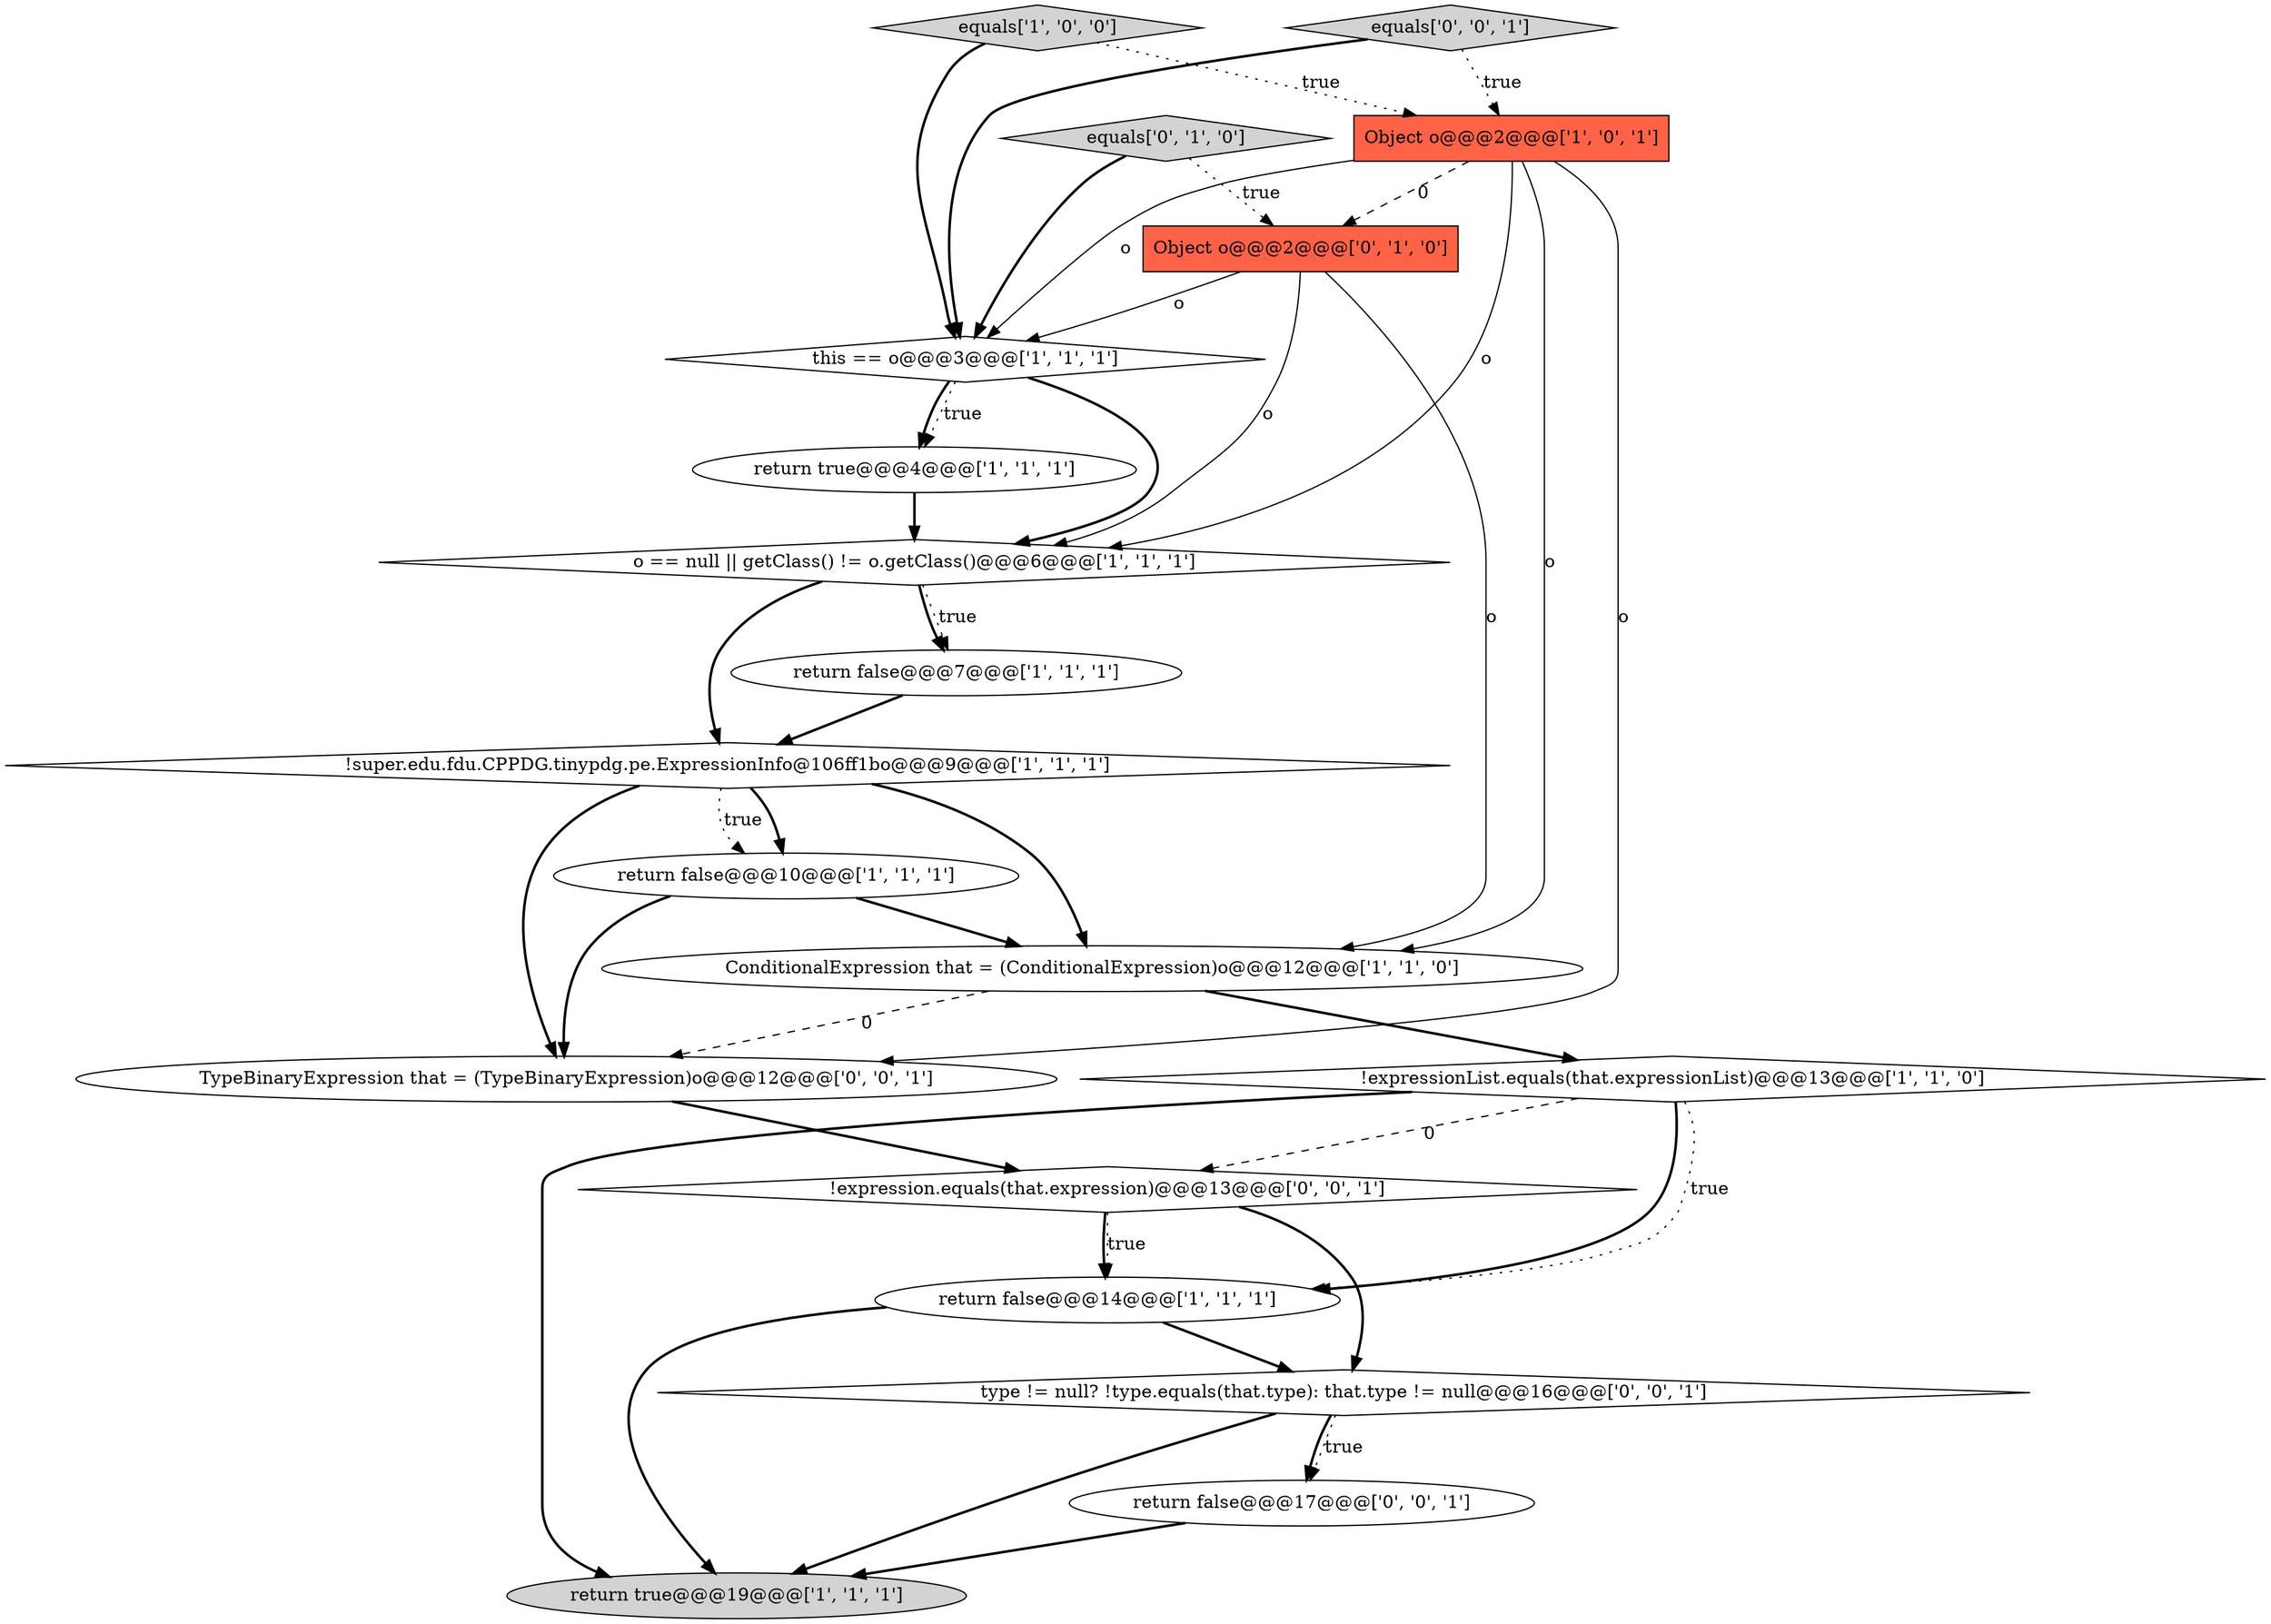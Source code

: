 digraph {
14 [style = filled, label = "!expression.equals(that.expression)@@@13@@@['0', '0', '1']", fillcolor = white, shape = diamond image = "AAA0AAABBB3BBB"];
0 [style = filled, label = "!expressionList.equals(that.expressionList)@@@13@@@['1', '1', '0']", fillcolor = white, shape = diamond image = "AAA0AAABBB1BBB"];
7 [style = filled, label = "return false@@@7@@@['1', '1', '1']", fillcolor = white, shape = ellipse image = "AAA0AAABBB1BBB"];
8 [style = filled, label = "!super.edu.fdu.CPPDG.tinypdg.pe.ExpressionInfo@106ff1bo@@@9@@@['1', '1', '1']", fillcolor = white, shape = diamond image = "AAA0AAABBB1BBB"];
11 [style = filled, label = "Object o@@@2@@@['1', '0', '1']", fillcolor = tomato, shape = box image = "AAA0AAABBB1BBB"];
6 [style = filled, label = "return false@@@10@@@['1', '1', '1']", fillcolor = white, shape = ellipse image = "AAA0AAABBB1BBB"];
12 [style = filled, label = "equals['0', '1', '0']", fillcolor = lightgray, shape = diamond image = "AAA0AAABBB2BBB"];
16 [style = filled, label = "type != null? !type.equals(that.type): that.type != null@@@16@@@['0', '0', '1']", fillcolor = white, shape = diamond image = "AAA0AAABBB3BBB"];
17 [style = filled, label = "TypeBinaryExpression that = (TypeBinaryExpression)o@@@12@@@['0', '0', '1']", fillcolor = white, shape = ellipse image = "AAA0AAABBB3BBB"];
18 [style = filled, label = "equals['0', '0', '1']", fillcolor = lightgray, shape = diamond image = "AAA0AAABBB3BBB"];
1 [style = filled, label = "return true@@@4@@@['1', '1', '1']", fillcolor = white, shape = ellipse image = "AAA0AAABBB1BBB"];
2 [style = filled, label = "equals['1', '0', '0']", fillcolor = lightgray, shape = diamond image = "AAA0AAABBB1BBB"];
5 [style = filled, label = "ConditionalExpression that = (ConditionalExpression)o@@@12@@@['1', '1', '0']", fillcolor = white, shape = ellipse image = "AAA0AAABBB1BBB"];
10 [style = filled, label = "return true@@@19@@@['1', '1', '1']", fillcolor = lightgray, shape = ellipse image = "AAA0AAABBB1BBB"];
13 [style = filled, label = "Object o@@@2@@@['0', '1', '0']", fillcolor = tomato, shape = box image = "AAA1AAABBB2BBB"];
15 [style = filled, label = "return false@@@17@@@['0', '0', '1']", fillcolor = white, shape = ellipse image = "AAA0AAABBB3BBB"];
3 [style = filled, label = "o == null || getClass() != o.getClass()@@@6@@@['1', '1', '1']", fillcolor = white, shape = diamond image = "AAA0AAABBB1BBB"];
9 [style = filled, label = "return false@@@14@@@['1', '1', '1']", fillcolor = white, shape = ellipse image = "AAA0AAABBB1BBB"];
4 [style = filled, label = "this == o@@@3@@@['1', '1', '1']", fillcolor = white, shape = diamond image = "AAA0AAABBB1BBB"];
6->17 [style = bold, label=""];
14->16 [style = bold, label=""];
16->15 [style = bold, label=""];
4->3 [style = bold, label=""];
3->7 [style = dotted, label="true"];
0->9 [style = bold, label=""];
11->4 [style = solid, label="o"];
15->10 [style = bold, label=""];
4->1 [style = dotted, label="true"];
16->10 [style = bold, label=""];
1->3 [style = bold, label=""];
13->4 [style = solid, label="o"];
11->17 [style = solid, label="o"];
8->6 [style = bold, label=""];
9->10 [style = bold, label=""];
7->8 [style = bold, label=""];
2->4 [style = bold, label=""];
9->16 [style = bold, label=""];
2->11 [style = dotted, label="true"];
8->17 [style = bold, label=""];
0->14 [style = dashed, label="0"];
11->5 [style = solid, label="o"];
18->11 [style = dotted, label="true"];
6->5 [style = bold, label=""];
0->10 [style = bold, label=""];
12->13 [style = dotted, label="true"];
11->13 [style = dashed, label="0"];
8->6 [style = dotted, label="true"];
18->4 [style = bold, label=""];
8->5 [style = bold, label=""];
5->0 [style = bold, label=""];
3->7 [style = bold, label=""];
12->4 [style = bold, label=""];
17->14 [style = bold, label=""];
5->17 [style = dashed, label="0"];
3->8 [style = bold, label=""];
11->3 [style = solid, label="o"];
13->3 [style = solid, label="o"];
14->9 [style = bold, label=""];
4->1 [style = bold, label=""];
14->9 [style = dotted, label="true"];
13->5 [style = solid, label="o"];
0->9 [style = dotted, label="true"];
16->15 [style = dotted, label="true"];
}
